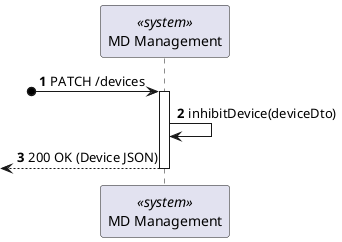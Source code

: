 @startuml process-view
autonumber
participant SYS as "MD Management" <<system>>

?o-> SYS : PATCH /devices
activate SYS

SYS -> SYS : inhibitDevice(deviceDto)
<-- SYS : 200 OK (Device JSON)
deactivate SYS

@enduml
